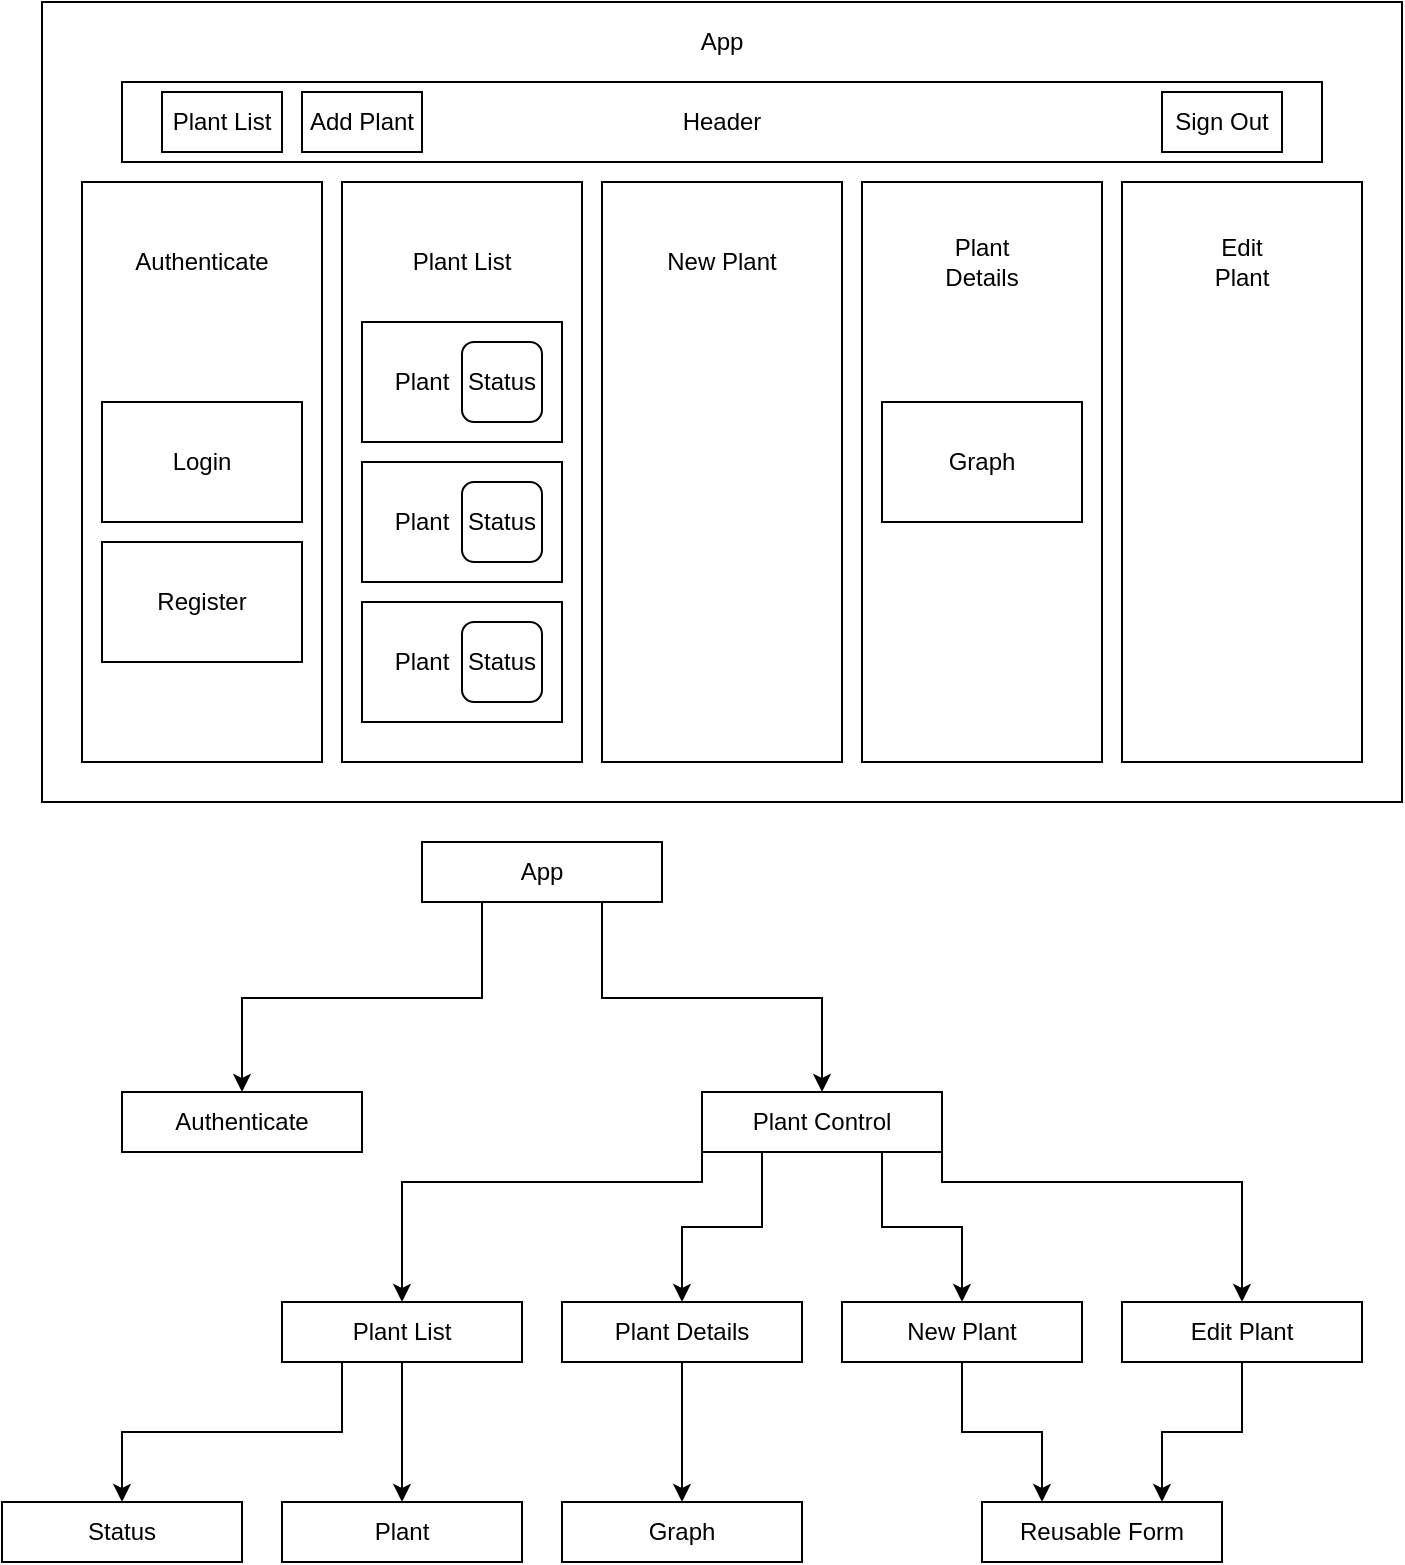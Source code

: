 <mxfile version="14.4.3" type="device"><diagram id="C5RBs43oDa-KdzZeNtuy" name="Page-1"><mxGraphModel dx="1232" dy="752" grid="1" gridSize="10" guides="1" tooltips="1" connect="1" arrows="1" fold="1" page="1" pageScale="1" pageWidth="827" pageHeight="1169" math="0" shadow="0"><root><mxCell id="WIyWlLk6GJQsqaUBKTNV-0"/><mxCell id="WIyWlLk6GJQsqaUBKTNV-1" parent="WIyWlLk6GJQsqaUBKTNV-0"/><mxCell id="Lng5RMCKdP8AWnWPUsNC-2" value="" style="rounded=0;whiteSpace=wrap;html=1;" vertex="1" parent="WIyWlLk6GJQsqaUBKTNV-1"><mxGeometry x="40" y="40" width="680" height="400" as="geometry"/></mxCell><mxCell id="Lng5RMCKdP8AWnWPUsNC-9" value="" style="rounded=0;whiteSpace=wrap;html=1;" vertex="1" parent="WIyWlLk6GJQsqaUBKTNV-1"><mxGeometry x="60" y="130" width="120" height="290" as="geometry"/></mxCell><mxCell id="Lng5RMCKdP8AWnWPUsNC-15" style="edgeStyle=orthogonalEdgeStyle;rounded=0;orthogonalLoop=1;jettySize=auto;html=1;exitX=0;exitY=1;exitDx=0;exitDy=0;entryX=0.5;entryY=0;entryDx=0;entryDy=0;" edge="1" parent="WIyWlLk6GJQsqaUBKTNV-1" source="Lng5RMCKdP8AWnWPUsNC-0" target="Lng5RMCKdP8AWnWPUsNC-1"><mxGeometry relative="1" as="geometry"><Array as="points"><mxPoint x="260" y="490"/><mxPoint x="260" y="538"/><mxPoint x="140" y="538"/></Array></mxGeometry></mxCell><mxCell id="Lng5RMCKdP8AWnWPUsNC-30" style="edgeStyle=orthogonalEdgeStyle;rounded=0;orthogonalLoop=1;jettySize=auto;html=1;exitX=0.75;exitY=1;exitDx=0;exitDy=0;entryX=0.5;entryY=0;entryDx=0;entryDy=0;" edge="1" parent="WIyWlLk6GJQsqaUBKTNV-1" source="Lng5RMCKdP8AWnWPUsNC-0" target="Lng5RMCKdP8AWnWPUsNC-50"><mxGeometry relative="1" as="geometry"><Array as="points"><mxPoint x="320" y="538"/><mxPoint x="430" y="538"/></Array></mxGeometry></mxCell><mxCell id="Lng5RMCKdP8AWnWPUsNC-0" value="App" style="rounded=0;whiteSpace=wrap;html=1;" vertex="1" parent="WIyWlLk6GJQsqaUBKTNV-1"><mxGeometry x="230" y="460" width="120" height="30" as="geometry"/></mxCell><mxCell id="Lng5RMCKdP8AWnWPUsNC-1" value="Authenticate" style="rounded=0;whiteSpace=wrap;html=1;" vertex="1" parent="WIyWlLk6GJQsqaUBKTNV-1"><mxGeometry x="80" y="585" width="120" height="30" as="geometry"/></mxCell><mxCell id="Lng5RMCKdP8AWnWPUsNC-3" value="App" style="text;html=1;strokeColor=none;fillColor=none;align=center;verticalAlign=middle;whiteSpace=wrap;rounded=0;" vertex="1" parent="WIyWlLk6GJQsqaUBKTNV-1"><mxGeometry x="360" y="50" width="40" height="20" as="geometry"/></mxCell><mxCell id="Lng5RMCKdP8AWnWPUsNC-4" value="" style="rounded=0;whiteSpace=wrap;html=1;" vertex="1" parent="WIyWlLk6GJQsqaUBKTNV-1"><mxGeometry x="70" y="240" width="100" height="60" as="geometry"/></mxCell><mxCell id="Lng5RMCKdP8AWnWPUsNC-5" value="Login" style="text;html=1;strokeColor=none;fillColor=none;align=center;verticalAlign=middle;whiteSpace=wrap;rounded=0;" vertex="1" parent="WIyWlLk6GJQsqaUBKTNV-1"><mxGeometry x="100" y="260" width="40" height="20" as="geometry"/></mxCell><mxCell id="Lng5RMCKdP8AWnWPUsNC-6" value="" style="rounded=0;whiteSpace=wrap;html=1;" vertex="1" parent="WIyWlLk6GJQsqaUBKTNV-1"><mxGeometry x="70" y="310" width="100" height="60" as="geometry"/></mxCell><mxCell id="Lng5RMCKdP8AWnWPUsNC-7" value="Register" style="text;html=1;strokeColor=none;fillColor=none;align=center;verticalAlign=middle;whiteSpace=wrap;rounded=0;" vertex="1" parent="WIyWlLk6GJQsqaUBKTNV-1"><mxGeometry x="100" y="330" width="40" height="20" as="geometry"/></mxCell><mxCell id="Lng5RMCKdP8AWnWPUsNC-10" value="Authenticate" style="text;html=1;strokeColor=none;fillColor=none;align=center;verticalAlign=middle;whiteSpace=wrap;rounded=0;" vertex="1" parent="WIyWlLk6GJQsqaUBKTNV-1"><mxGeometry x="100" y="160" width="40" height="20" as="geometry"/></mxCell><mxCell id="Lng5RMCKdP8AWnWPUsNC-51" style="edgeStyle=orthogonalEdgeStyle;rounded=0;orthogonalLoop=1;jettySize=auto;html=1;exitX=0.5;exitY=1;exitDx=0;exitDy=0;entryX=0.25;entryY=0;entryDx=0;entryDy=0;" edge="1" parent="WIyWlLk6GJQsqaUBKTNV-1" source="Lng5RMCKdP8AWnWPUsNC-11" target="Lng5RMCKdP8AWnWPUsNC-57"><mxGeometry relative="1" as="geometry"><mxPoint x="540" y="780" as="targetPoint"/></mxGeometry></mxCell><mxCell id="Lng5RMCKdP8AWnWPUsNC-11" value="New Plant" style="rounded=0;whiteSpace=wrap;html=1;" vertex="1" parent="WIyWlLk6GJQsqaUBKTNV-1"><mxGeometry x="440" y="690" width="120" height="30" as="geometry"/></mxCell><mxCell id="Lng5RMCKdP8AWnWPUsNC-59" style="edgeStyle=orthogonalEdgeStyle;rounded=0;orthogonalLoop=1;jettySize=auto;html=1;exitX=0.5;exitY=1;exitDx=0;exitDy=0;entryX=0.5;entryY=0;entryDx=0;entryDy=0;" edge="1" parent="WIyWlLk6GJQsqaUBKTNV-1" source="Lng5RMCKdP8AWnWPUsNC-12" target="Lng5RMCKdP8AWnWPUsNC-58"><mxGeometry relative="1" as="geometry"/></mxCell><mxCell id="Lng5RMCKdP8AWnWPUsNC-12" value="Plant Details" style="rounded=0;whiteSpace=wrap;html=1;" vertex="1" parent="WIyWlLk6GJQsqaUBKTNV-1"><mxGeometry x="300" y="690" width="120" height="30" as="geometry"/></mxCell><mxCell id="Lng5RMCKdP8AWnWPUsNC-29" style="edgeStyle=orthogonalEdgeStyle;rounded=0;orthogonalLoop=1;jettySize=auto;html=1;exitX=0.5;exitY=1;exitDx=0;exitDy=0;entryX=0.5;entryY=0;entryDx=0;entryDy=0;" edge="1" parent="WIyWlLk6GJQsqaUBKTNV-1" source="Lng5RMCKdP8AWnWPUsNC-13" target="Lng5RMCKdP8AWnWPUsNC-14"><mxGeometry relative="1" as="geometry"/></mxCell><mxCell id="Lng5RMCKdP8AWnWPUsNC-61" style="edgeStyle=orthogonalEdgeStyle;rounded=0;orthogonalLoop=1;jettySize=auto;html=1;exitX=0.25;exitY=1;exitDx=0;exitDy=0;entryX=0.5;entryY=0;entryDx=0;entryDy=0;" edge="1" parent="WIyWlLk6GJQsqaUBKTNV-1" source="Lng5RMCKdP8AWnWPUsNC-13" target="Lng5RMCKdP8AWnWPUsNC-60"><mxGeometry relative="1" as="geometry"/></mxCell><mxCell id="Lng5RMCKdP8AWnWPUsNC-13" value="Plant List" style="rounded=0;whiteSpace=wrap;html=1;" vertex="1" parent="WIyWlLk6GJQsqaUBKTNV-1"><mxGeometry x="160" y="690" width="120" height="30" as="geometry"/></mxCell><mxCell id="Lng5RMCKdP8AWnWPUsNC-14" value="Plant" style="rounded=0;whiteSpace=wrap;html=1;" vertex="1" parent="WIyWlLk6GJQsqaUBKTNV-1"><mxGeometry x="160" y="790" width="120" height="30" as="geometry"/></mxCell><mxCell id="Lng5RMCKdP8AWnWPUsNC-16" value="Header" style="rounded=0;whiteSpace=wrap;html=1;" vertex="1" parent="WIyWlLk6GJQsqaUBKTNV-1"><mxGeometry x="80" y="80" width="600" height="40" as="geometry"/></mxCell><mxCell id="Lng5RMCKdP8AWnWPUsNC-17" value="Plant List" style="rounded=0;whiteSpace=wrap;html=1;" vertex="1" parent="WIyWlLk6GJQsqaUBKTNV-1"><mxGeometry x="100" y="85" width="60" height="30" as="geometry"/></mxCell><mxCell id="Lng5RMCKdP8AWnWPUsNC-18" value="Sign Out" style="rounded=0;whiteSpace=wrap;html=1;" vertex="1" parent="WIyWlLk6GJQsqaUBKTNV-1"><mxGeometry x="600" y="85" width="60" height="30" as="geometry"/></mxCell><mxCell id="Lng5RMCKdP8AWnWPUsNC-19" value="" style="rounded=0;whiteSpace=wrap;html=1;" vertex="1" parent="WIyWlLk6GJQsqaUBKTNV-1"><mxGeometry x="190" y="130" width="120" height="290" as="geometry"/></mxCell><mxCell id="Lng5RMCKdP8AWnWPUsNC-20" value="Plant List" style="text;html=1;strokeColor=none;fillColor=none;align=center;verticalAlign=middle;whiteSpace=wrap;rounded=0;" vertex="1" parent="WIyWlLk6GJQsqaUBKTNV-1"><mxGeometry x="220" y="160" width="60" height="20" as="geometry"/></mxCell><mxCell id="Lng5RMCKdP8AWnWPUsNC-21" value="" style="rounded=0;whiteSpace=wrap;html=1;" vertex="1" parent="WIyWlLk6GJQsqaUBKTNV-1"><mxGeometry x="320" y="130" width="120" height="290" as="geometry"/></mxCell><mxCell id="Lng5RMCKdP8AWnWPUsNC-22" value="New Plant" style="text;html=1;strokeColor=none;fillColor=none;align=center;verticalAlign=middle;whiteSpace=wrap;rounded=0;" vertex="1" parent="WIyWlLk6GJQsqaUBKTNV-1"><mxGeometry x="345" y="160" width="70" height="20" as="geometry"/></mxCell><mxCell id="Lng5RMCKdP8AWnWPUsNC-23" value="" style="rounded=0;whiteSpace=wrap;html=1;" vertex="1" parent="WIyWlLk6GJQsqaUBKTNV-1"><mxGeometry x="450" y="130" width="120" height="290" as="geometry"/></mxCell><mxCell id="Lng5RMCKdP8AWnWPUsNC-24" value="Plant Details" style="text;html=1;strokeColor=none;fillColor=none;align=center;verticalAlign=middle;whiteSpace=wrap;rounded=0;" vertex="1" parent="WIyWlLk6GJQsqaUBKTNV-1"><mxGeometry x="490" y="160" width="40" height="20" as="geometry"/></mxCell><mxCell id="Lng5RMCKdP8AWnWPUsNC-25" value="Add Plant" style="rounded=0;whiteSpace=wrap;html=1;" vertex="1" parent="WIyWlLk6GJQsqaUBKTNV-1"><mxGeometry x="170" y="85" width="60" height="30" as="geometry"/></mxCell><mxCell id="Lng5RMCKdP8AWnWPUsNC-32" value="" style="rounded=0;whiteSpace=wrap;html=1;" vertex="1" parent="WIyWlLk6GJQsqaUBKTNV-1"><mxGeometry x="200" y="200" width="100" height="60" as="geometry"/></mxCell><mxCell id="Lng5RMCKdP8AWnWPUsNC-33" value="Plant" style="text;html=1;strokeColor=none;fillColor=none;align=center;verticalAlign=middle;whiteSpace=wrap;rounded=0;" vertex="1" parent="WIyWlLk6GJQsqaUBKTNV-1"><mxGeometry x="210" y="220" width="40" height="20" as="geometry"/></mxCell><mxCell id="Lng5RMCKdP8AWnWPUsNC-35" value="Status" style="rounded=1;whiteSpace=wrap;html=1;" vertex="1" parent="WIyWlLk6GJQsqaUBKTNV-1"><mxGeometry x="250" y="210" width="40" height="40" as="geometry"/></mxCell><mxCell id="Lng5RMCKdP8AWnWPUsNC-36" value="" style="rounded=0;whiteSpace=wrap;html=1;" vertex="1" parent="WIyWlLk6GJQsqaUBKTNV-1"><mxGeometry x="200" y="270" width="100" height="60" as="geometry"/></mxCell><mxCell id="Lng5RMCKdP8AWnWPUsNC-37" value="Plant" style="text;html=1;strokeColor=none;fillColor=none;align=center;verticalAlign=middle;whiteSpace=wrap;rounded=0;" vertex="1" parent="WIyWlLk6GJQsqaUBKTNV-1"><mxGeometry x="210" y="290" width="40" height="20" as="geometry"/></mxCell><mxCell id="Lng5RMCKdP8AWnWPUsNC-38" value="Status" style="rounded=1;whiteSpace=wrap;html=1;" vertex="1" parent="WIyWlLk6GJQsqaUBKTNV-1"><mxGeometry x="250" y="280" width="40" height="40" as="geometry"/></mxCell><mxCell id="Lng5RMCKdP8AWnWPUsNC-39" value="" style="rounded=0;whiteSpace=wrap;html=1;" vertex="1" parent="WIyWlLk6GJQsqaUBKTNV-1"><mxGeometry x="200" y="340" width="100" height="60" as="geometry"/></mxCell><mxCell id="Lng5RMCKdP8AWnWPUsNC-40" value="Plant" style="text;html=1;strokeColor=none;fillColor=none;align=center;verticalAlign=middle;whiteSpace=wrap;rounded=0;" vertex="1" parent="WIyWlLk6GJQsqaUBKTNV-1"><mxGeometry x="210" y="360" width="40" height="20" as="geometry"/></mxCell><mxCell id="Lng5RMCKdP8AWnWPUsNC-41" value="Status" style="rounded=1;whiteSpace=wrap;html=1;" vertex="1" parent="WIyWlLk6GJQsqaUBKTNV-1"><mxGeometry x="250" y="350" width="40" height="40" as="geometry"/></mxCell><mxCell id="Lng5RMCKdP8AWnWPUsNC-43" value="" style="rounded=0;whiteSpace=wrap;html=1;" vertex="1" parent="WIyWlLk6GJQsqaUBKTNV-1"><mxGeometry x="580" y="130" width="120" height="290" as="geometry"/></mxCell><mxCell id="Lng5RMCKdP8AWnWPUsNC-44" value="Edit Plant" style="text;html=1;strokeColor=none;fillColor=none;align=center;verticalAlign=middle;whiteSpace=wrap;rounded=0;" vertex="1" parent="WIyWlLk6GJQsqaUBKTNV-1"><mxGeometry x="620" y="160" width="40" height="20" as="geometry"/></mxCell><mxCell id="Lng5RMCKdP8AWnWPUsNC-52" style="edgeStyle=orthogonalEdgeStyle;rounded=0;orthogonalLoop=1;jettySize=auto;html=1;exitX=0.5;exitY=1;exitDx=0;exitDy=0;entryX=0.75;entryY=0;entryDx=0;entryDy=0;entryPerimeter=0;" edge="1" parent="WIyWlLk6GJQsqaUBKTNV-1" source="Lng5RMCKdP8AWnWPUsNC-45" target="Lng5RMCKdP8AWnWPUsNC-57"><mxGeometry relative="1" as="geometry"><mxPoint x="600" y="790" as="targetPoint"/></mxGeometry></mxCell><mxCell id="Lng5RMCKdP8AWnWPUsNC-45" value="Edit Plant" style="rounded=0;whiteSpace=wrap;html=1;" vertex="1" parent="WIyWlLk6GJQsqaUBKTNV-1"><mxGeometry x="580" y="690" width="120" height="30" as="geometry"/></mxCell><mxCell id="Lng5RMCKdP8AWnWPUsNC-53" style="edgeStyle=orthogonalEdgeStyle;rounded=0;orthogonalLoop=1;jettySize=auto;html=1;exitX=1;exitY=1;exitDx=0;exitDy=0;entryX=0.5;entryY=0;entryDx=0;entryDy=0;" edge="1" parent="WIyWlLk6GJQsqaUBKTNV-1" source="Lng5RMCKdP8AWnWPUsNC-50" target="Lng5RMCKdP8AWnWPUsNC-45"><mxGeometry relative="1" as="geometry"><Array as="points"><mxPoint x="490" y="630"/><mxPoint x="640" y="630"/></Array></mxGeometry></mxCell><mxCell id="Lng5RMCKdP8AWnWPUsNC-54" style="edgeStyle=orthogonalEdgeStyle;rounded=0;orthogonalLoop=1;jettySize=auto;html=1;exitX=0.75;exitY=1;exitDx=0;exitDy=0;entryX=0.5;entryY=0;entryDx=0;entryDy=0;" edge="1" parent="WIyWlLk6GJQsqaUBKTNV-1" source="Lng5RMCKdP8AWnWPUsNC-50" target="Lng5RMCKdP8AWnWPUsNC-11"><mxGeometry relative="1" as="geometry"/></mxCell><mxCell id="Lng5RMCKdP8AWnWPUsNC-55" style="edgeStyle=orthogonalEdgeStyle;rounded=0;orthogonalLoop=1;jettySize=auto;html=1;exitX=0.25;exitY=1;exitDx=0;exitDy=0;" edge="1" parent="WIyWlLk6GJQsqaUBKTNV-1" source="Lng5RMCKdP8AWnWPUsNC-50" target="Lng5RMCKdP8AWnWPUsNC-12"><mxGeometry relative="1" as="geometry"/></mxCell><mxCell id="Lng5RMCKdP8AWnWPUsNC-56" style="edgeStyle=orthogonalEdgeStyle;rounded=0;orthogonalLoop=1;jettySize=auto;html=1;exitX=0;exitY=1;exitDx=0;exitDy=0;" edge="1" parent="WIyWlLk6GJQsqaUBKTNV-1" source="Lng5RMCKdP8AWnWPUsNC-50" target="Lng5RMCKdP8AWnWPUsNC-13"><mxGeometry relative="1" as="geometry"><Array as="points"><mxPoint x="370" y="630"/><mxPoint x="220" y="630"/></Array></mxGeometry></mxCell><mxCell id="Lng5RMCKdP8AWnWPUsNC-50" value="Plant Control" style="rounded=0;whiteSpace=wrap;html=1;" vertex="1" parent="WIyWlLk6GJQsqaUBKTNV-1"><mxGeometry x="370" y="585" width="120" height="30" as="geometry"/></mxCell><mxCell id="Lng5RMCKdP8AWnWPUsNC-57" value="Reusable Form" style="rounded=0;whiteSpace=wrap;html=1;" vertex="1" parent="WIyWlLk6GJQsqaUBKTNV-1"><mxGeometry x="510" y="790" width="120" height="30" as="geometry"/></mxCell><mxCell id="Lng5RMCKdP8AWnWPUsNC-58" value="Graph" style="rounded=0;whiteSpace=wrap;html=1;" vertex="1" parent="WIyWlLk6GJQsqaUBKTNV-1"><mxGeometry x="300" y="790" width="120" height="30" as="geometry"/></mxCell><mxCell id="Lng5RMCKdP8AWnWPUsNC-60" value="Status" style="rounded=0;whiteSpace=wrap;html=1;" vertex="1" parent="WIyWlLk6GJQsqaUBKTNV-1"><mxGeometry x="20" y="790" width="120" height="30" as="geometry"/></mxCell><mxCell id="Lng5RMCKdP8AWnWPUsNC-62" value="" style="rounded=0;whiteSpace=wrap;html=1;" vertex="1" parent="WIyWlLk6GJQsqaUBKTNV-1"><mxGeometry x="460" y="240" width="100" height="60" as="geometry"/></mxCell><mxCell id="Lng5RMCKdP8AWnWPUsNC-63" value="Graph" style="text;html=1;strokeColor=none;fillColor=none;align=center;verticalAlign=middle;whiteSpace=wrap;rounded=0;" vertex="1" parent="WIyWlLk6GJQsqaUBKTNV-1"><mxGeometry x="490" y="260" width="40" height="20" as="geometry"/></mxCell></root></mxGraphModel></diagram></mxfile>